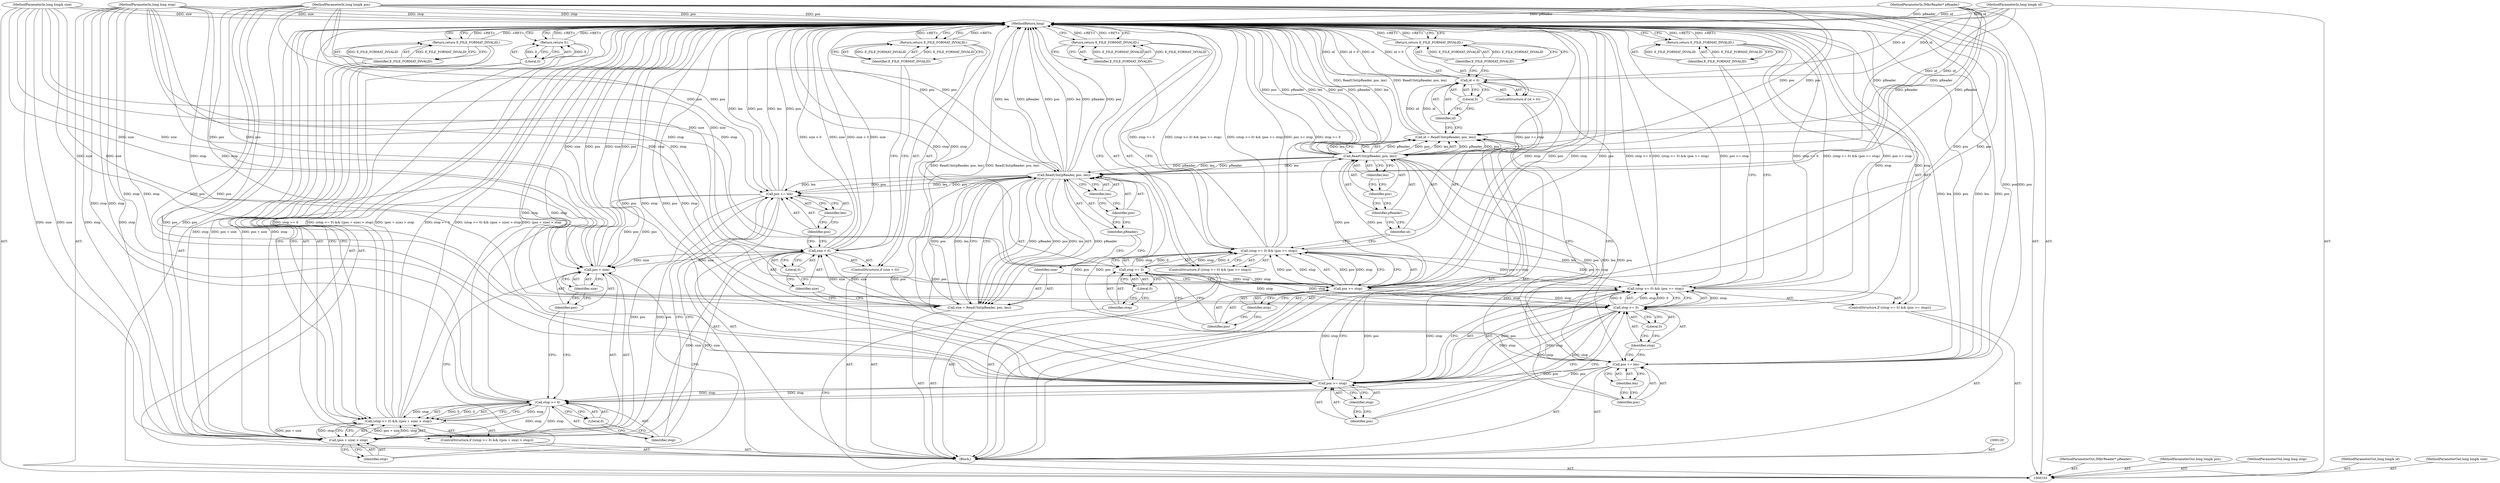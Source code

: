 digraph "1_Android_04839626ed859623901ebd3a5fd483982186b59d_186" {
"1000175" [label="(MethodReturn,long)"];
"1000124" [label="(Identifier,pReader)"];
"1000125" [label="(Identifier,pos)"];
"1000126" [label="(Identifier,len)"];
"1000121" [label="(Call,id = ReadUInt(pReader, pos, len))"];
"1000122" [label="(Identifier,id)"];
"1000123" [label="(Call,ReadUInt(pReader, pos, len))"];
"1000130" [label="(Literal,0)"];
"1000127" [label="(ControlStructure,if (id < 0))"];
"1000128" [label="(Call,id < 0)"];
"1000129" [label="(Identifier,id)"];
"1000132" [label="(Identifier,E_FILE_FORMAT_INVALID)"];
"1000131" [label="(Return,return E_FILE_FORMAT_INVALID;)"];
"1000135" [label="(Identifier,len)"];
"1000133" [label="(Call,pos += len)"];
"1000134" [label="(Identifier,pos)"];
"1000104" [label="(MethodParameterIn,IMkvReader* pReader)"];
"1000225" [label="(MethodParameterOut,IMkvReader* pReader)"];
"1000140" [label="(Literal,0)"];
"1000141" [label="(Call,pos >= stop)"];
"1000142" [label="(Identifier,pos)"];
"1000143" [label="(Identifier,stop)"];
"1000136" [label="(ControlStructure,if ((stop >= 0) && (pos >= stop)))"];
"1000137" [label="(Call,(stop >= 0) && (pos >= stop))"];
"1000138" [label="(Call,stop >= 0)"];
"1000139" [label="(Identifier,stop)"];
"1000145" [label="(Identifier,E_FILE_FORMAT_INVALID)"];
"1000144" [label="(Return,return E_FILE_FORMAT_INVALID;)"];
"1000148" [label="(Call,ReadUInt(pReader, pos, len))"];
"1000149" [label="(Identifier,pReader)"];
"1000150" [label="(Identifier,pos)"];
"1000151" [label="(Identifier,len)"];
"1000146" [label="(Call,size = ReadUInt(pReader, pos, len))"];
"1000147" [label="(Identifier,size)"];
"1000155" [label="(Literal,0)"];
"1000152" [label="(ControlStructure,if (size < 0))"];
"1000153" [label="(Call,size < 0)"];
"1000154" [label="(Identifier,size)"];
"1000157" [label="(Identifier,E_FILE_FORMAT_INVALID)"];
"1000156" [label="(Return,return E_FILE_FORMAT_INVALID;)"];
"1000160" [label="(Identifier,len)"];
"1000158" [label="(Call,pos += len)"];
"1000159" [label="(Identifier,pos)"];
"1000105" [label="(MethodParameterIn,long long& pos)"];
"1000226" [label="(MethodParameterOut,long long& pos)"];
"1000165" [label="(Literal,0)"];
"1000166" [label="(Call,(pos + size) > stop)"];
"1000167" [label="(Call,pos + size)"];
"1000168" [label="(Identifier,pos)"];
"1000169" [label="(Identifier,size)"];
"1000170" [label="(Identifier,stop)"];
"1000161" [label="(ControlStructure,if ((stop >= 0) && ((pos + size) > stop)))"];
"1000162" [label="(Call,(stop >= 0) && ((pos + size) > stop))"];
"1000163" [label="(Call,stop >= 0)"];
"1000164" [label="(Identifier,stop)"];
"1000172" [label="(Identifier,E_FILE_FORMAT_INVALID)"];
"1000171" [label="(Return,return E_FILE_FORMAT_INVALID;)"];
"1000174" [label="(Literal,0)"];
"1000173" [label="(Return,return 0;)"];
"1000106" [label="(MethodParameterIn,long long stop)"];
"1000227" [label="(MethodParameterOut,long long stop)"];
"1000107" [label="(MethodParameterIn,long long& id)"];
"1000228" [label="(MethodParameterOut,long long& id)"];
"1000108" [label="(MethodParameterIn,long long& size)"];
"1000229" [label="(MethodParameterOut,long long& size)"];
"1000109" [label="(Block,)"];
"1000114" [label="(Literal,0)"];
"1000115" [label="(Call,pos >= stop)"];
"1000116" [label="(Identifier,pos)"];
"1000117" [label="(Identifier,stop)"];
"1000110" [label="(ControlStructure,if ((stop >= 0) && (pos >= stop)))"];
"1000111" [label="(Call,(stop >= 0) && (pos >= stop))"];
"1000112" [label="(Call,stop >= 0)"];
"1000113" [label="(Identifier,stop)"];
"1000119" [label="(Identifier,E_FILE_FORMAT_INVALID)"];
"1000118" [label="(Return,return E_FILE_FORMAT_INVALID;)"];
"1000175" -> "1000103"  [label="AST: "];
"1000175" -> "1000118"  [label="CFG: "];
"1000175" -> "1000131"  [label="CFG: "];
"1000175" -> "1000144"  [label="CFG: "];
"1000175" -> "1000156"  [label="CFG: "];
"1000175" -> "1000171"  [label="CFG: "];
"1000175" -> "1000173"  [label="CFG: "];
"1000173" -> "1000175"  [label="DDG: <RET>"];
"1000144" -> "1000175"  [label="DDG: <RET>"];
"1000131" -> "1000175"  [label="DDG: <RET>"];
"1000118" -> "1000175"  [label="DDG: <RET>"];
"1000141" -> "1000175"  [label="DDG: pos"];
"1000141" -> "1000175"  [label="DDG: stop"];
"1000123" -> "1000175"  [label="DDG: pos"];
"1000123" -> "1000175"  [label="DDG: pReader"];
"1000123" -> "1000175"  [label="DDG: len"];
"1000108" -> "1000175"  [label="DDG: size"];
"1000167" -> "1000175"  [label="DDG: size"];
"1000167" -> "1000175"  [label="DDG: pos"];
"1000104" -> "1000175"  [label="DDG: pReader"];
"1000105" -> "1000175"  [label="DDG: pos"];
"1000158" -> "1000175"  [label="DDG: len"];
"1000158" -> "1000175"  [label="DDG: pos"];
"1000162" -> "1000175"  [label="DDG: (pos + size) > stop"];
"1000162" -> "1000175"  [label="DDG: stop >= 0"];
"1000162" -> "1000175"  [label="DDG: (stop >= 0) && ((pos + size) > stop)"];
"1000153" -> "1000175"  [label="DDG: size < 0"];
"1000153" -> "1000175"  [label="DDG: size"];
"1000115" -> "1000175"  [label="DDG: stop"];
"1000115" -> "1000175"  [label="DDG: pos"];
"1000163" -> "1000175"  [label="DDG: stop"];
"1000107" -> "1000175"  [label="DDG: id"];
"1000148" -> "1000175"  [label="DDG: len"];
"1000148" -> "1000175"  [label="DDG: pReader"];
"1000148" -> "1000175"  [label="DDG: pos"];
"1000121" -> "1000175"  [label="DDG: ReadUInt(pReader, pos, len)"];
"1000137" -> "1000175"  [label="DDG: pos >= stop"];
"1000137" -> "1000175"  [label="DDG: stop >= 0"];
"1000137" -> "1000175"  [label="DDG: (stop >= 0) && (pos >= stop)"];
"1000138" -> "1000175"  [label="DDG: stop"];
"1000128" -> "1000175"  [label="DDG: id"];
"1000128" -> "1000175"  [label="DDG: id < 0"];
"1000166" -> "1000175"  [label="DDG: pos + size"];
"1000166" -> "1000175"  [label="DDG: stop"];
"1000133" -> "1000175"  [label="DDG: pos"];
"1000133" -> "1000175"  [label="DDG: len"];
"1000111" -> "1000175"  [label="DDG: pos >= stop"];
"1000111" -> "1000175"  [label="DDG: stop >= 0"];
"1000111" -> "1000175"  [label="DDG: (stop >= 0) && (pos >= stop)"];
"1000146" -> "1000175"  [label="DDG: ReadUInt(pReader, pos, len)"];
"1000112" -> "1000175"  [label="DDG: stop"];
"1000106" -> "1000175"  [label="DDG: stop"];
"1000156" -> "1000175"  [label="DDG: <RET>"];
"1000171" -> "1000175"  [label="DDG: <RET>"];
"1000124" -> "1000123"  [label="AST: "];
"1000124" -> "1000122"  [label="CFG: "];
"1000125" -> "1000124"  [label="CFG: "];
"1000125" -> "1000123"  [label="AST: "];
"1000125" -> "1000124"  [label="CFG: "];
"1000126" -> "1000125"  [label="CFG: "];
"1000126" -> "1000123"  [label="AST: "];
"1000126" -> "1000125"  [label="CFG: "];
"1000123" -> "1000126"  [label="CFG: "];
"1000121" -> "1000109"  [label="AST: "];
"1000121" -> "1000123"  [label="CFG: "];
"1000122" -> "1000121"  [label="AST: "];
"1000123" -> "1000121"  [label="AST: "];
"1000129" -> "1000121"  [label="CFG: "];
"1000121" -> "1000175"  [label="DDG: ReadUInt(pReader, pos, len)"];
"1000123" -> "1000121"  [label="DDG: pReader"];
"1000123" -> "1000121"  [label="DDG: pos"];
"1000123" -> "1000121"  [label="DDG: len"];
"1000107" -> "1000121"  [label="DDG: id"];
"1000121" -> "1000128"  [label="DDG: id"];
"1000122" -> "1000121"  [label="AST: "];
"1000122" -> "1000111"  [label="CFG: "];
"1000124" -> "1000122"  [label="CFG: "];
"1000123" -> "1000121"  [label="AST: "];
"1000123" -> "1000126"  [label="CFG: "];
"1000124" -> "1000123"  [label="AST: "];
"1000125" -> "1000123"  [label="AST: "];
"1000126" -> "1000123"  [label="AST: "];
"1000121" -> "1000123"  [label="CFG: "];
"1000123" -> "1000175"  [label="DDG: pos"];
"1000123" -> "1000175"  [label="DDG: pReader"];
"1000123" -> "1000175"  [label="DDG: len"];
"1000123" -> "1000121"  [label="DDG: pReader"];
"1000123" -> "1000121"  [label="DDG: pos"];
"1000123" -> "1000121"  [label="DDG: len"];
"1000104" -> "1000123"  [label="DDG: pReader"];
"1000115" -> "1000123"  [label="DDG: pos"];
"1000105" -> "1000123"  [label="DDG: pos"];
"1000123" -> "1000133"  [label="DDG: len"];
"1000123" -> "1000133"  [label="DDG: pos"];
"1000123" -> "1000148"  [label="DDG: pReader"];
"1000123" -> "1000148"  [label="DDG: len"];
"1000130" -> "1000128"  [label="AST: "];
"1000130" -> "1000129"  [label="CFG: "];
"1000128" -> "1000130"  [label="CFG: "];
"1000127" -> "1000109"  [label="AST: "];
"1000128" -> "1000127"  [label="AST: "];
"1000131" -> "1000127"  [label="AST: "];
"1000128" -> "1000127"  [label="AST: "];
"1000128" -> "1000130"  [label="CFG: "];
"1000129" -> "1000128"  [label="AST: "];
"1000130" -> "1000128"  [label="AST: "];
"1000132" -> "1000128"  [label="CFG: "];
"1000134" -> "1000128"  [label="CFG: "];
"1000128" -> "1000175"  [label="DDG: id"];
"1000128" -> "1000175"  [label="DDG: id < 0"];
"1000121" -> "1000128"  [label="DDG: id"];
"1000107" -> "1000128"  [label="DDG: id"];
"1000129" -> "1000128"  [label="AST: "];
"1000129" -> "1000121"  [label="CFG: "];
"1000130" -> "1000129"  [label="CFG: "];
"1000132" -> "1000131"  [label="AST: "];
"1000132" -> "1000128"  [label="CFG: "];
"1000131" -> "1000132"  [label="CFG: "];
"1000132" -> "1000131"  [label="DDG: E_FILE_FORMAT_INVALID"];
"1000131" -> "1000127"  [label="AST: "];
"1000131" -> "1000132"  [label="CFG: "];
"1000132" -> "1000131"  [label="AST: "];
"1000175" -> "1000131"  [label="CFG: "];
"1000131" -> "1000175"  [label="DDG: <RET>"];
"1000132" -> "1000131"  [label="DDG: E_FILE_FORMAT_INVALID"];
"1000135" -> "1000133"  [label="AST: "];
"1000135" -> "1000134"  [label="CFG: "];
"1000133" -> "1000135"  [label="CFG: "];
"1000133" -> "1000109"  [label="AST: "];
"1000133" -> "1000135"  [label="CFG: "];
"1000134" -> "1000133"  [label="AST: "];
"1000135" -> "1000133"  [label="AST: "];
"1000139" -> "1000133"  [label="CFG: "];
"1000133" -> "1000175"  [label="DDG: pos"];
"1000133" -> "1000175"  [label="DDG: len"];
"1000123" -> "1000133"  [label="DDG: len"];
"1000123" -> "1000133"  [label="DDG: pos"];
"1000105" -> "1000133"  [label="DDG: pos"];
"1000133" -> "1000141"  [label="DDG: pos"];
"1000133" -> "1000148"  [label="DDG: pos"];
"1000134" -> "1000133"  [label="AST: "];
"1000134" -> "1000128"  [label="CFG: "];
"1000135" -> "1000134"  [label="CFG: "];
"1000104" -> "1000103"  [label="AST: "];
"1000104" -> "1000175"  [label="DDG: pReader"];
"1000104" -> "1000123"  [label="DDG: pReader"];
"1000104" -> "1000148"  [label="DDG: pReader"];
"1000225" -> "1000103"  [label="AST: "];
"1000140" -> "1000138"  [label="AST: "];
"1000140" -> "1000139"  [label="CFG: "];
"1000138" -> "1000140"  [label="CFG: "];
"1000141" -> "1000137"  [label="AST: "];
"1000141" -> "1000143"  [label="CFG: "];
"1000142" -> "1000141"  [label="AST: "];
"1000143" -> "1000141"  [label="AST: "];
"1000137" -> "1000141"  [label="CFG: "];
"1000141" -> "1000175"  [label="DDG: pos"];
"1000141" -> "1000175"  [label="DDG: stop"];
"1000141" -> "1000137"  [label="DDG: pos"];
"1000141" -> "1000137"  [label="DDG: stop"];
"1000133" -> "1000141"  [label="DDG: pos"];
"1000105" -> "1000141"  [label="DDG: pos"];
"1000138" -> "1000141"  [label="DDG: stop"];
"1000106" -> "1000141"  [label="DDG: stop"];
"1000141" -> "1000148"  [label="DDG: pos"];
"1000141" -> "1000163"  [label="DDG: stop"];
"1000142" -> "1000141"  [label="AST: "];
"1000142" -> "1000138"  [label="CFG: "];
"1000143" -> "1000142"  [label="CFG: "];
"1000143" -> "1000141"  [label="AST: "];
"1000143" -> "1000142"  [label="CFG: "];
"1000141" -> "1000143"  [label="CFG: "];
"1000136" -> "1000109"  [label="AST: "];
"1000137" -> "1000136"  [label="AST: "];
"1000144" -> "1000136"  [label="AST: "];
"1000137" -> "1000136"  [label="AST: "];
"1000137" -> "1000138"  [label="CFG: "];
"1000137" -> "1000141"  [label="CFG: "];
"1000138" -> "1000137"  [label="AST: "];
"1000141" -> "1000137"  [label="AST: "];
"1000145" -> "1000137"  [label="CFG: "];
"1000147" -> "1000137"  [label="CFG: "];
"1000137" -> "1000175"  [label="DDG: pos >= stop"];
"1000137" -> "1000175"  [label="DDG: stop >= 0"];
"1000137" -> "1000175"  [label="DDG: (stop >= 0) && (pos >= stop)"];
"1000138" -> "1000137"  [label="DDG: stop"];
"1000138" -> "1000137"  [label="DDG: 0"];
"1000111" -> "1000137"  [label="DDG: pos >= stop"];
"1000141" -> "1000137"  [label="DDG: pos"];
"1000141" -> "1000137"  [label="DDG: stop"];
"1000138" -> "1000137"  [label="AST: "];
"1000138" -> "1000140"  [label="CFG: "];
"1000139" -> "1000138"  [label="AST: "];
"1000140" -> "1000138"  [label="AST: "];
"1000142" -> "1000138"  [label="CFG: "];
"1000137" -> "1000138"  [label="CFG: "];
"1000138" -> "1000175"  [label="DDG: stop"];
"1000138" -> "1000137"  [label="DDG: stop"];
"1000138" -> "1000137"  [label="DDG: 0"];
"1000115" -> "1000138"  [label="DDG: stop"];
"1000112" -> "1000138"  [label="DDG: stop"];
"1000106" -> "1000138"  [label="DDG: stop"];
"1000138" -> "1000141"  [label="DDG: stop"];
"1000138" -> "1000163"  [label="DDG: stop"];
"1000139" -> "1000138"  [label="AST: "];
"1000139" -> "1000133"  [label="CFG: "];
"1000140" -> "1000139"  [label="CFG: "];
"1000145" -> "1000144"  [label="AST: "];
"1000145" -> "1000137"  [label="CFG: "];
"1000144" -> "1000145"  [label="CFG: "];
"1000145" -> "1000144"  [label="DDG: E_FILE_FORMAT_INVALID"];
"1000144" -> "1000136"  [label="AST: "];
"1000144" -> "1000145"  [label="CFG: "];
"1000145" -> "1000144"  [label="AST: "];
"1000175" -> "1000144"  [label="CFG: "];
"1000144" -> "1000175"  [label="DDG: <RET>"];
"1000145" -> "1000144"  [label="DDG: E_FILE_FORMAT_INVALID"];
"1000148" -> "1000146"  [label="AST: "];
"1000148" -> "1000151"  [label="CFG: "];
"1000149" -> "1000148"  [label="AST: "];
"1000150" -> "1000148"  [label="AST: "];
"1000151" -> "1000148"  [label="AST: "];
"1000146" -> "1000148"  [label="CFG: "];
"1000148" -> "1000175"  [label="DDG: len"];
"1000148" -> "1000175"  [label="DDG: pReader"];
"1000148" -> "1000175"  [label="DDG: pos"];
"1000148" -> "1000146"  [label="DDG: pReader"];
"1000148" -> "1000146"  [label="DDG: pos"];
"1000148" -> "1000146"  [label="DDG: len"];
"1000123" -> "1000148"  [label="DDG: pReader"];
"1000123" -> "1000148"  [label="DDG: len"];
"1000104" -> "1000148"  [label="DDG: pReader"];
"1000141" -> "1000148"  [label="DDG: pos"];
"1000133" -> "1000148"  [label="DDG: pos"];
"1000105" -> "1000148"  [label="DDG: pos"];
"1000148" -> "1000158"  [label="DDG: len"];
"1000148" -> "1000158"  [label="DDG: pos"];
"1000149" -> "1000148"  [label="AST: "];
"1000149" -> "1000147"  [label="CFG: "];
"1000150" -> "1000149"  [label="CFG: "];
"1000150" -> "1000148"  [label="AST: "];
"1000150" -> "1000149"  [label="CFG: "];
"1000151" -> "1000150"  [label="CFG: "];
"1000151" -> "1000148"  [label="AST: "];
"1000151" -> "1000150"  [label="CFG: "];
"1000148" -> "1000151"  [label="CFG: "];
"1000146" -> "1000109"  [label="AST: "];
"1000146" -> "1000148"  [label="CFG: "];
"1000147" -> "1000146"  [label="AST: "];
"1000148" -> "1000146"  [label="AST: "];
"1000154" -> "1000146"  [label="CFG: "];
"1000146" -> "1000175"  [label="DDG: ReadUInt(pReader, pos, len)"];
"1000148" -> "1000146"  [label="DDG: pReader"];
"1000148" -> "1000146"  [label="DDG: pos"];
"1000148" -> "1000146"  [label="DDG: len"];
"1000108" -> "1000146"  [label="DDG: size"];
"1000146" -> "1000153"  [label="DDG: size"];
"1000147" -> "1000146"  [label="AST: "];
"1000147" -> "1000137"  [label="CFG: "];
"1000149" -> "1000147"  [label="CFG: "];
"1000155" -> "1000153"  [label="AST: "];
"1000155" -> "1000154"  [label="CFG: "];
"1000153" -> "1000155"  [label="CFG: "];
"1000152" -> "1000109"  [label="AST: "];
"1000153" -> "1000152"  [label="AST: "];
"1000156" -> "1000152"  [label="AST: "];
"1000153" -> "1000152"  [label="AST: "];
"1000153" -> "1000155"  [label="CFG: "];
"1000154" -> "1000153"  [label="AST: "];
"1000155" -> "1000153"  [label="AST: "];
"1000157" -> "1000153"  [label="CFG: "];
"1000159" -> "1000153"  [label="CFG: "];
"1000153" -> "1000175"  [label="DDG: size < 0"];
"1000153" -> "1000175"  [label="DDG: size"];
"1000146" -> "1000153"  [label="DDG: size"];
"1000108" -> "1000153"  [label="DDG: size"];
"1000153" -> "1000166"  [label="DDG: size"];
"1000153" -> "1000167"  [label="DDG: size"];
"1000154" -> "1000153"  [label="AST: "];
"1000154" -> "1000146"  [label="CFG: "];
"1000155" -> "1000154"  [label="CFG: "];
"1000157" -> "1000156"  [label="AST: "];
"1000157" -> "1000153"  [label="CFG: "];
"1000156" -> "1000157"  [label="CFG: "];
"1000157" -> "1000156"  [label="DDG: E_FILE_FORMAT_INVALID"];
"1000156" -> "1000152"  [label="AST: "];
"1000156" -> "1000157"  [label="CFG: "];
"1000157" -> "1000156"  [label="AST: "];
"1000175" -> "1000156"  [label="CFG: "];
"1000156" -> "1000175"  [label="DDG: <RET>"];
"1000157" -> "1000156"  [label="DDG: E_FILE_FORMAT_INVALID"];
"1000160" -> "1000158"  [label="AST: "];
"1000160" -> "1000159"  [label="CFG: "];
"1000158" -> "1000160"  [label="CFG: "];
"1000158" -> "1000109"  [label="AST: "];
"1000158" -> "1000160"  [label="CFG: "];
"1000159" -> "1000158"  [label="AST: "];
"1000160" -> "1000158"  [label="AST: "];
"1000164" -> "1000158"  [label="CFG: "];
"1000158" -> "1000175"  [label="DDG: len"];
"1000158" -> "1000175"  [label="DDG: pos"];
"1000148" -> "1000158"  [label="DDG: len"];
"1000148" -> "1000158"  [label="DDG: pos"];
"1000105" -> "1000158"  [label="DDG: pos"];
"1000158" -> "1000166"  [label="DDG: pos"];
"1000158" -> "1000167"  [label="DDG: pos"];
"1000159" -> "1000158"  [label="AST: "];
"1000159" -> "1000153"  [label="CFG: "];
"1000160" -> "1000159"  [label="CFG: "];
"1000105" -> "1000103"  [label="AST: "];
"1000105" -> "1000175"  [label="DDG: pos"];
"1000105" -> "1000115"  [label="DDG: pos"];
"1000105" -> "1000123"  [label="DDG: pos"];
"1000105" -> "1000133"  [label="DDG: pos"];
"1000105" -> "1000141"  [label="DDG: pos"];
"1000105" -> "1000148"  [label="DDG: pos"];
"1000105" -> "1000158"  [label="DDG: pos"];
"1000105" -> "1000166"  [label="DDG: pos"];
"1000105" -> "1000167"  [label="DDG: pos"];
"1000226" -> "1000103"  [label="AST: "];
"1000165" -> "1000163"  [label="AST: "];
"1000165" -> "1000164"  [label="CFG: "];
"1000163" -> "1000165"  [label="CFG: "];
"1000166" -> "1000162"  [label="AST: "];
"1000166" -> "1000170"  [label="CFG: "];
"1000167" -> "1000166"  [label="AST: "];
"1000170" -> "1000166"  [label="AST: "];
"1000162" -> "1000166"  [label="CFG: "];
"1000166" -> "1000175"  [label="DDG: pos + size"];
"1000166" -> "1000175"  [label="DDG: stop"];
"1000166" -> "1000162"  [label="DDG: pos + size"];
"1000166" -> "1000162"  [label="DDG: stop"];
"1000158" -> "1000166"  [label="DDG: pos"];
"1000105" -> "1000166"  [label="DDG: pos"];
"1000153" -> "1000166"  [label="DDG: size"];
"1000108" -> "1000166"  [label="DDG: size"];
"1000163" -> "1000166"  [label="DDG: stop"];
"1000106" -> "1000166"  [label="DDG: stop"];
"1000167" -> "1000166"  [label="AST: "];
"1000167" -> "1000169"  [label="CFG: "];
"1000168" -> "1000167"  [label="AST: "];
"1000169" -> "1000167"  [label="AST: "];
"1000170" -> "1000167"  [label="CFG: "];
"1000167" -> "1000175"  [label="DDG: size"];
"1000167" -> "1000175"  [label="DDG: pos"];
"1000158" -> "1000167"  [label="DDG: pos"];
"1000105" -> "1000167"  [label="DDG: pos"];
"1000153" -> "1000167"  [label="DDG: size"];
"1000108" -> "1000167"  [label="DDG: size"];
"1000168" -> "1000167"  [label="AST: "];
"1000168" -> "1000163"  [label="CFG: "];
"1000169" -> "1000168"  [label="CFG: "];
"1000169" -> "1000167"  [label="AST: "];
"1000169" -> "1000168"  [label="CFG: "];
"1000167" -> "1000169"  [label="CFG: "];
"1000170" -> "1000166"  [label="AST: "];
"1000170" -> "1000167"  [label="CFG: "];
"1000166" -> "1000170"  [label="CFG: "];
"1000161" -> "1000109"  [label="AST: "];
"1000162" -> "1000161"  [label="AST: "];
"1000171" -> "1000161"  [label="AST: "];
"1000162" -> "1000161"  [label="AST: "];
"1000162" -> "1000163"  [label="CFG: "];
"1000162" -> "1000166"  [label="CFG: "];
"1000163" -> "1000162"  [label="AST: "];
"1000166" -> "1000162"  [label="AST: "];
"1000172" -> "1000162"  [label="CFG: "];
"1000174" -> "1000162"  [label="CFG: "];
"1000162" -> "1000175"  [label="DDG: (pos + size) > stop"];
"1000162" -> "1000175"  [label="DDG: stop >= 0"];
"1000162" -> "1000175"  [label="DDG: (stop >= 0) && ((pos + size) > stop)"];
"1000163" -> "1000162"  [label="DDG: stop"];
"1000163" -> "1000162"  [label="DDG: 0"];
"1000166" -> "1000162"  [label="DDG: pos + size"];
"1000166" -> "1000162"  [label="DDG: stop"];
"1000163" -> "1000162"  [label="AST: "];
"1000163" -> "1000165"  [label="CFG: "];
"1000164" -> "1000163"  [label="AST: "];
"1000165" -> "1000163"  [label="AST: "];
"1000168" -> "1000163"  [label="CFG: "];
"1000162" -> "1000163"  [label="CFG: "];
"1000163" -> "1000175"  [label="DDG: stop"];
"1000163" -> "1000162"  [label="DDG: stop"];
"1000163" -> "1000162"  [label="DDG: 0"];
"1000138" -> "1000163"  [label="DDG: stop"];
"1000141" -> "1000163"  [label="DDG: stop"];
"1000106" -> "1000163"  [label="DDG: stop"];
"1000163" -> "1000166"  [label="DDG: stop"];
"1000164" -> "1000163"  [label="AST: "];
"1000164" -> "1000158"  [label="CFG: "];
"1000165" -> "1000164"  [label="CFG: "];
"1000172" -> "1000171"  [label="AST: "];
"1000172" -> "1000162"  [label="CFG: "];
"1000171" -> "1000172"  [label="CFG: "];
"1000172" -> "1000171"  [label="DDG: E_FILE_FORMAT_INVALID"];
"1000171" -> "1000161"  [label="AST: "];
"1000171" -> "1000172"  [label="CFG: "];
"1000172" -> "1000171"  [label="AST: "];
"1000175" -> "1000171"  [label="CFG: "];
"1000171" -> "1000175"  [label="DDG: <RET>"];
"1000172" -> "1000171"  [label="DDG: E_FILE_FORMAT_INVALID"];
"1000174" -> "1000173"  [label="AST: "];
"1000174" -> "1000162"  [label="CFG: "];
"1000173" -> "1000174"  [label="CFG: "];
"1000174" -> "1000173"  [label="DDG: 0"];
"1000173" -> "1000109"  [label="AST: "];
"1000173" -> "1000174"  [label="CFG: "];
"1000174" -> "1000173"  [label="AST: "];
"1000175" -> "1000173"  [label="CFG: "];
"1000173" -> "1000175"  [label="DDG: <RET>"];
"1000174" -> "1000173"  [label="DDG: 0"];
"1000106" -> "1000103"  [label="AST: "];
"1000106" -> "1000175"  [label="DDG: stop"];
"1000106" -> "1000112"  [label="DDG: stop"];
"1000106" -> "1000115"  [label="DDG: stop"];
"1000106" -> "1000138"  [label="DDG: stop"];
"1000106" -> "1000141"  [label="DDG: stop"];
"1000106" -> "1000163"  [label="DDG: stop"];
"1000106" -> "1000166"  [label="DDG: stop"];
"1000227" -> "1000103"  [label="AST: "];
"1000107" -> "1000103"  [label="AST: "];
"1000107" -> "1000175"  [label="DDG: id"];
"1000107" -> "1000121"  [label="DDG: id"];
"1000107" -> "1000128"  [label="DDG: id"];
"1000228" -> "1000103"  [label="AST: "];
"1000108" -> "1000103"  [label="AST: "];
"1000108" -> "1000175"  [label="DDG: size"];
"1000108" -> "1000146"  [label="DDG: size"];
"1000108" -> "1000153"  [label="DDG: size"];
"1000108" -> "1000166"  [label="DDG: size"];
"1000108" -> "1000167"  [label="DDG: size"];
"1000229" -> "1000103"  [label="AST: "];
"1000109" -> "1000103"  [label="AST: "];
"1000110" -> "1000109"  [label="AST: "];
"1000120" -> "1000109"  [label="AST: "];
"1000121" -> "1000109"  [label="AST: "];
"1000127" -> "1000109"  [label="AST: "];
"1000133" -> "1000109"  [label="AST: "];
"1000136" -> "1000109"  [label="AST: "];
"1000146" -> "1000109"  [label="AST: "];
"1000152" -> "1000109"  [label="AST: "];
"1000158" -> "1000109"  [label="AST: "];
"1000161" -> "1000109"  [label="AST: "];
"1000173" -> "1000109"  [label="AST: "];
"1000114" -> "1000112"  [label="AST: "];
"1000114" -> "1000113"  [label="CFG: "];
"1000112" -> "1000114"  [label="CFG: "];
"1000115" -> "1000111"  [label="AST: "];
"1000115" -> "1000117"  [label="CFG: "];
"1000116" -> "1000115"  [label="AST: "];
"1000117" -> "1000115"  [label="AST: "];
"1000111" -> "1000115"  [label="CFG: "];
"1000115" -> "1000175"  [label="DDG: stop"];
"1000115" -> "1000175"  [label="DDG: pos"];
"1000115" -> "1000111"  [label="DDG: pos"];
"1000115" -> "1000111"  [label="DDG: stop"];
"1000105" -> "1000115"  [label="DDG: pos"];
"1000112" -> "1000115"  [label="DDG: stop"];
"1000106" -> "1000115"  [label="DDG: stop"];
"1000115" -> "1000123"  [label="DDG: pos"];
"1000115" -> "1000138"  [label="DDG: stop"];
"1000116" -> "1000115"  [label="AST: "];
"1000116" -> "1000112"  [label="CFG: "];
"1000117" -> "1000116"  [label="CFG: "];
"1000117" -> "1000115"  [label="AST: "];
"1000117" -> "1000116"  [label="CFG: "];
"1000115" -> "1000117"  [label="CFG: "];
"1000110" -> "1000109"  [label="AST: "];
"1000111" -> "1000110"  [label="AST: "];
"1000118" -> "1000110"  [label="AST: "];
"1000111" -> "1000110"  [label="AST: "];
"1000111" -> "1000112"  [label="CFG: "];
"1000111" -> "1000115"  [label="CFG: "];
"1000112" -> "1000111"  [label="AST: "];
"1000115" -> "1000111"  [label="AST: "];
"1000119" -> "1000111"  [label="CFG: "];
"1000122" -> "1000111"  [label="CFG: "];
"1000111" -> "1000175"  [label="DDG: pos >= stop"];
"1000111" -> "1000175"  [label="DDG: stop >= 0"];
"1000111" -> "1000175"  [label="DDG: (stop >= 0) && (pos >= stop)"];
"1000112" -> "1000111"  [label="DDG: stop"];
"1000112" -> "1000111"  [label="DDG: 0"];
"1000115" -> "1000111"  [label="DDG: pos"];
"1000115" -> "1000111"  [label="DDG: stop"];
"1000111" -> "1000137"  [label="DDG: pos >= stop"];
"1000112" -> "1000111"  [label="AST: "];
"1000112" -> "1000114"  [label="CFG: "];
"1000113" -> "1000112"  [label="AST: "];
"1000114" -> "1000112"  [label="AST: "];
"1000116" -> "1000112"  [label="CFG: "];
"1000111" -> "1000112"  [label="CFG: "];
"1000112" -> "1000175"  [label="DDG: stop"];
"1000112" -> "1000111"  [label="DDG: stop"];
"1000112" -> "1000111"  [label="DDG: 0"];
"1000106" -> "1000112"  [label="DDG: stop"];
"1000112" -> "1000115"  [label="DDG: stop"];
"1000112" -> "1000138"  [label="DDG: stop"];
"1000113" -> "1000112"  [label="AST: "];
"1000113" -> "1000103"  [label="CFG: "];
"1000114" -> "1000113"  [label="CFG: "];
"1000119" -> "1000118"  [label="AST: "];
"1000119" -> "1000111"  [label="CFG: "];
"1000118" -> "1000119"  [label="CFG: "];
"1000119" -> "1000118"  [label="DDG: E_FILE_FORMAT_INVALID"];
"1000118" -> "1000110"  [label="AST: "];
"1000118" -> "1000119"  [label="CFG: "];
"1000119" -> "1000118"  [label="AST: "];
"1000175" -> "1000118"  [label="CFG: "];
"1000118" -> "1000175"  [label="DDG: <RET>"];
"1000119" -> "1000118"  [label="DDG: E_FILE_FORMAT_INVALID"];
}
